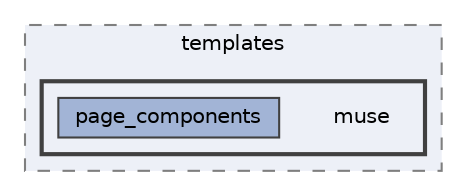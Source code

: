 digraph "resources/views/frontend/templates/muse"
{
 // LATEX_PDF_SIZE
  bgcolor="transparent";
  edge [fontname=Helvetica,fontsize=10,labelfontname=Helvetica,labelfontsize=10];
  node [fontname=Helvetica,fontsize=10,shape=box,height=0.2,width=0.4];
  compound=true
  subgraph clusterdir_b68ad2a08d9dbb16df3966eda3baa793 {
    graph [ bgcolor="#edf0f7", pencolor="grey50", label="templates", fontname=Helvetica,fontsize=10 style="filled,dashed", URL="dir_b68ad2a08d9dbb16df3966eda3baa793.html",tooltip=""]
  subgraph clusterdir_f6272efbc2a5981f3ba0a0152ab2d947 {
    graph [ bgcolor="#edf0f7", pencolor="grey25", label="", fontname=Helvetica,fontsize=10 style="filled,bold", URL="dir_f6272efbc2a5981f3ba0a0152ab2d947.html",tooltip=""]
    dir_f6272efbc2a5981f3ba0a0152ab2d947 [shape=plaintext, label="muse"];
  dir_2fca90490b440848bd00ba8fadc9b534 [label="page_components", fillcolor="#a2b4d6", color="grey25", style="filled", URL="dir_2fca90490b440848bd00ba8fadc9b534.html",tooltip=""];
  }
  }
}
